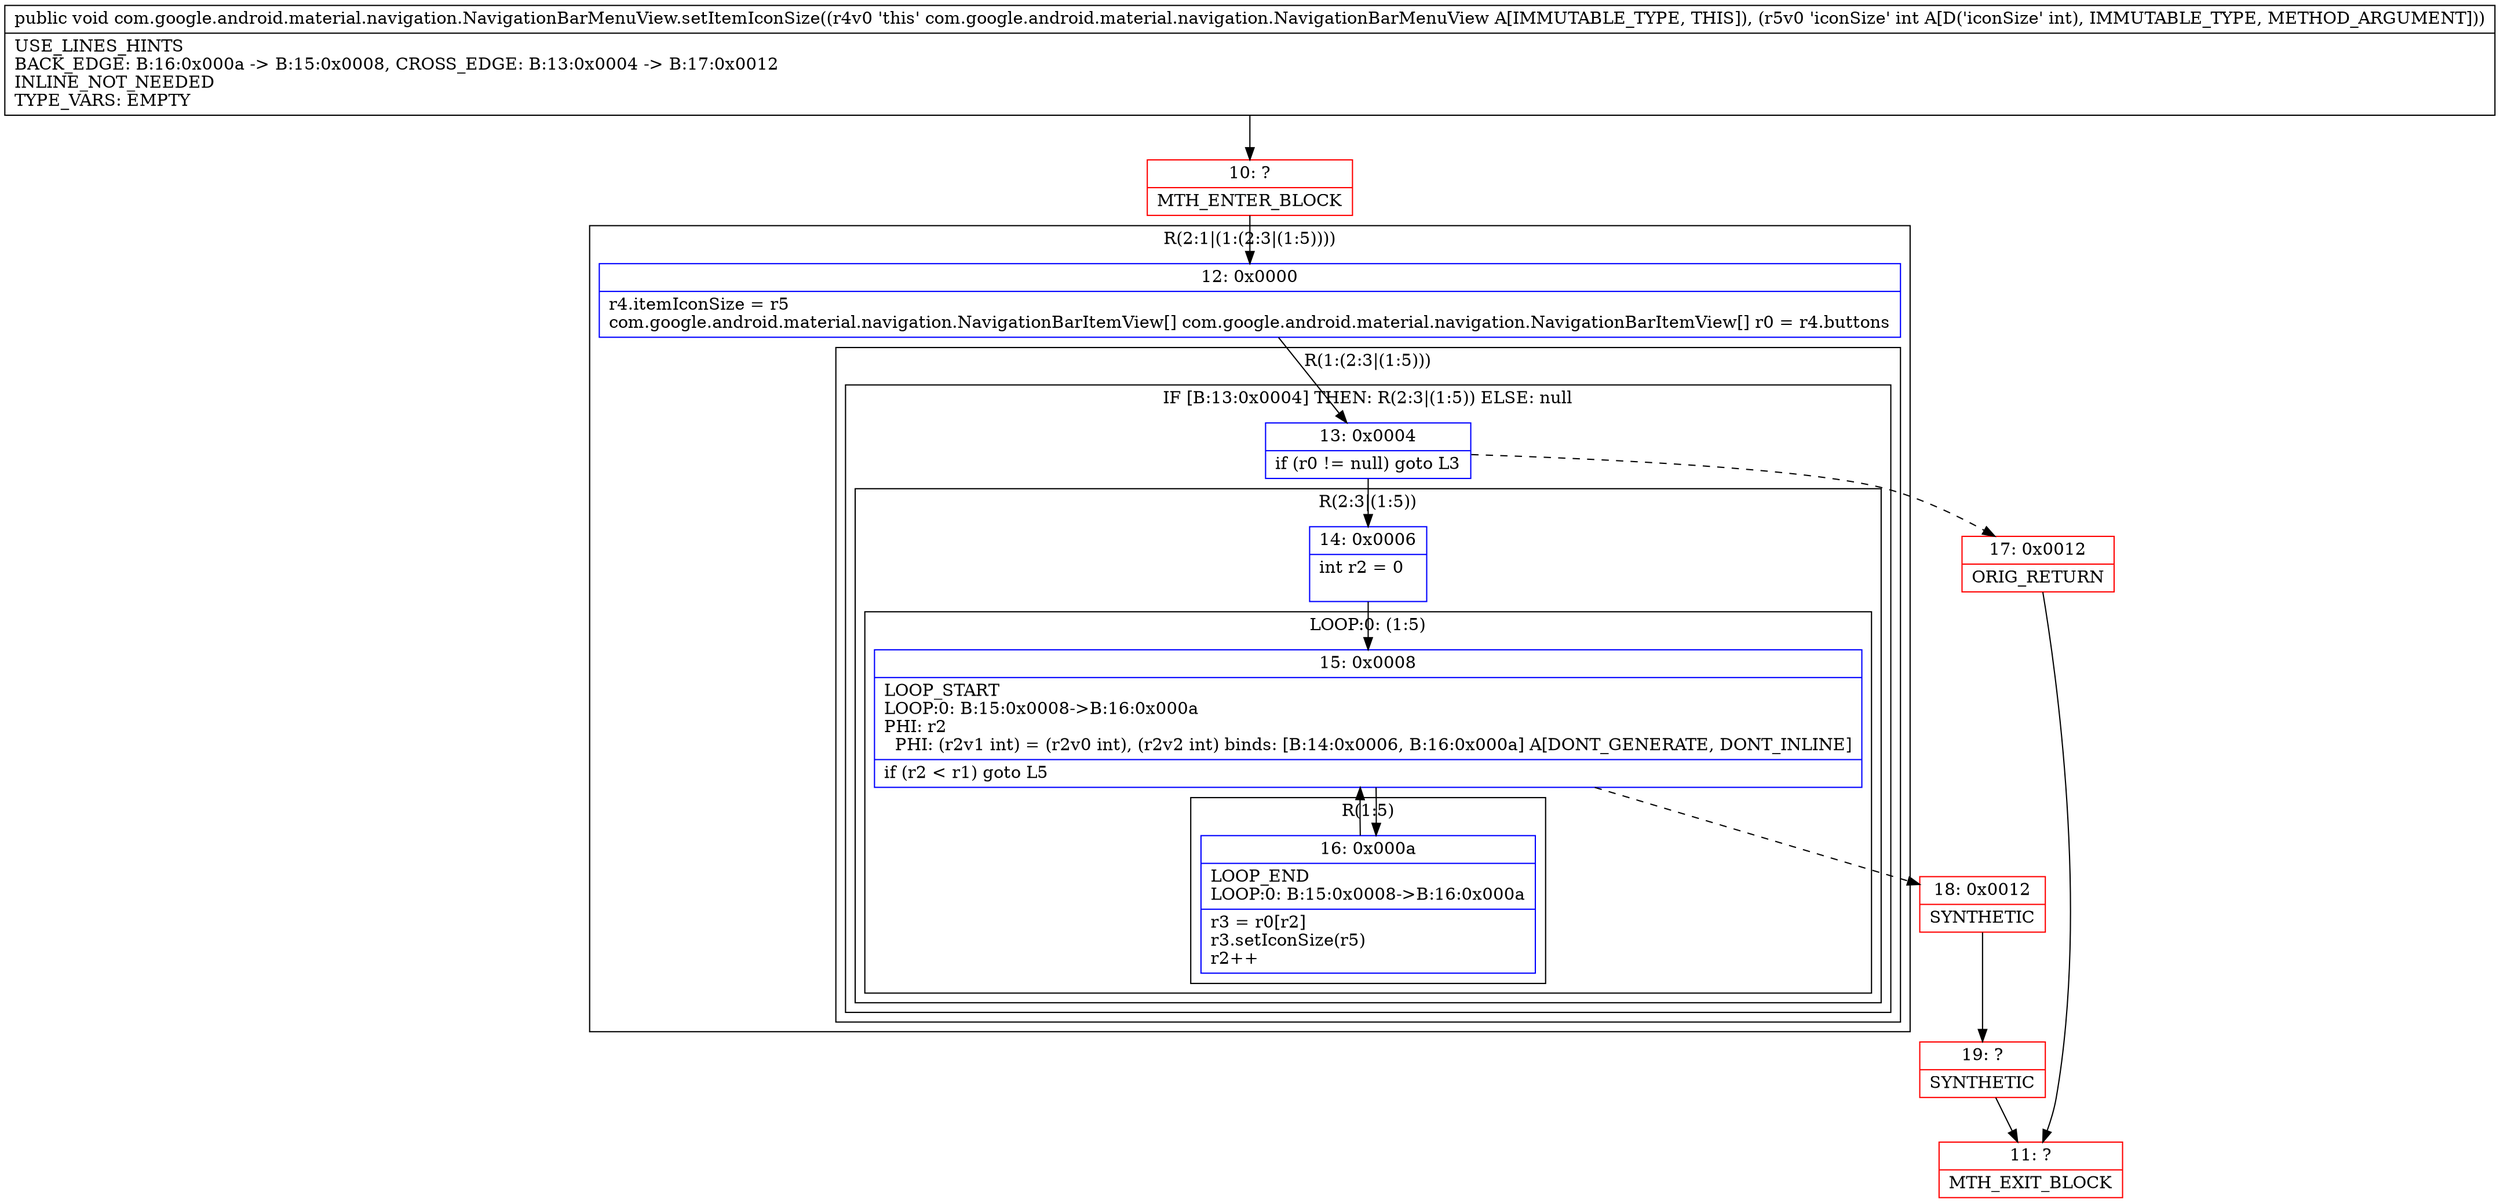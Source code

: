 digraph "CFG forcom.google.android.material.navigation.NavigationBarMenuView.setItemIconSize(I)V" {
subgraph cluster_Region_1179393750 {
label = "R(2:1|(1:(2:3|(1:5))))";
node [shape=record,color=blue];
Node_12 [shape=record,label="{12\:\ 0x0000|r4.itemIconSize = r5\lcom.google.android.material.navigation.NavigationBarItemView[] com.google.android.material.navigation.NavigationBarItemView[] r0 = r4.buttons\l}"];
subgraph cluster_Region_1626067191 {
label = "R(1:(2:3|(1:5)))";
node [shape=record,color=blue];
subgraph cluster_IfRegion_554061272 {
label = "IF [B:13:0x0004] THEN: R(2:3|(1:5)) ELSE: null";
node [shape=record,color=blue];
Node_13 [shape=record,label="{13\:\ 0x0004|if (r0 != null) goto L3\l}"];
subgraph cluster_Region_630856180 {
label = "R(2:3|(1:5))";
node [shape=record,color=blue];
Node_14 [shape=record,label="{14\:\ 0x0006|int r2 = 0\l\l}"];
subgraph cluster_LoopRegion_637794992 {
label = "LOOP:0: (1:5)";
node [shape=record,color=blue];
Node_15 [shape=record,label="{15\:\ 0x0008|LOOP_START\lLOOP:0: B:15:0x0008\-\>B:16:0x000a\lPHI: r2 \l  PHI: (r2v1 int) = (r2v0 int), (r2v2 int) binds: [B:14:0x0006, B:16:0x000a] A[DONT_GENERATE, DONT_INLINE]\l|if (r2 \< r1) goto L5\l}"];
subgraph cluster_Region_1518364924 {
label = "R(1:5)";
node [shape=record,color=blue];
Node_16 [shape=record,label="{16\:\ 0x000a|LOOP_END\lLOOP:0: B:15:0x0008\-\>B:16:0x000a\l|r3 = r0[r2]\lr3.setIconSize(r5)\lr2++\l}"];
}
}
}
}
}
}
Node_10 [shape=record,color=red,label="{10\:\ ?|MTH_ENTER_BLOCK\l}"];
Node_18 [shape=record,color=red,label="{18\:\ 0x0012|SYNTHETIC\l}"];
Node_19 [shape=record,color=red,label="{19\:\ ?|SYNTHETIC\l}"];
Node_11 [shape=record,color=red,label="{11\:\ ?|MTH_EXIT_BLOCK\l}"];
Node_17 [shape=record,color=red,label="{17\:\ 0x0012|ORIG_RETURN\l}"];
MethodNode[shape=record,label="{public void com.google.android.material.navigation.NavigationBarMenuView.setItemIconSize((r4v0 'this' com.google.android.material.navigation.NavigationBarMenuView A[IMMUTABLE_TYPE, THIS]), (r5v0 'iconSize' int A[D('iconSize' int), IMMUTABLE_TYPE, METHOD_ARGUMENT]))  | USE_LINES_HINTS\lBACK_EDGE: B:16:0x000a \-\> B:15:0x0008, CROSS_EDGE: B:13:0x0004 \-\> B:17:0x0012\lINLINE_NOT_NEEDED\lTYPE_VARS: EMPTY\l}"];
MethodNode -> Node_10;Node_12 -> Node_13;
Node_13 -> Node_14;
Node_13 -> Node_17[style=dashed];
Node_14 -> Node_15;
Node_15 -> Node_16;
Node_15 -> Node_18[style=dashed];
Node_16 -> Node_15;
Node_10 -> Node_12;
Node_18 -> Node_19;
Node_19 -> Node_11;
Node_17 -> Node_11;
}

